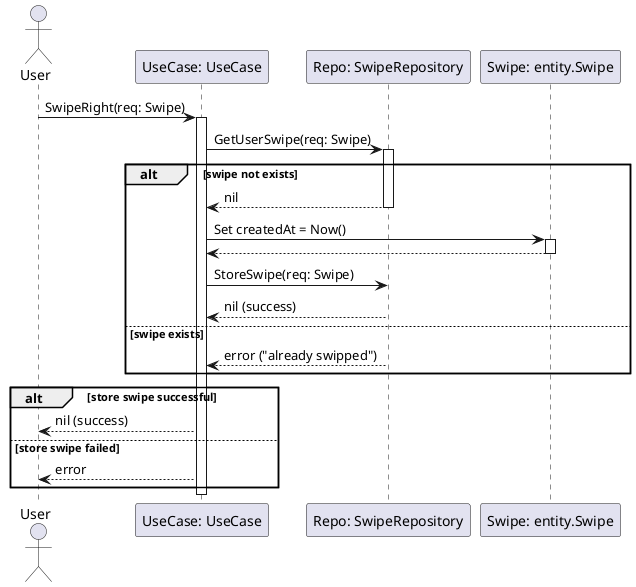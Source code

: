@startuml
actor User
participant "UseCase: UseCase" as UseCase
participant "Repo: SwipeRepository" as Repo
participant "Swipe: entity.Swipe" as SwipeEntity

User -> UseCase: SwipeRight(req: Swipe)
activate UseCase

UseCase -> Repo: GetUserSwipe(req: Swipe)
activate Repo

alt swipe not exists
    Repo --> UseCase: nil
    deactivate Repo

    UseCase -> SwipeEntity: Set createdAt = Now()
    activate SwipeEntity
    SwipeEntity --> UseCase
    deactivate SwipeEntity

    UseCase -> Repo: StoreSwipe(req: Swipe)
    Repo --> UseCase: nil (success)
else swipe exists
    Repo --> UseCase: error ("already swipped")
end
deactivate Repo

alt store swipe successful
    UseCase --> User: nil (success)
else store swipe failed
    UseCase --> User: error
end
deactivate UseCase
@enduml
